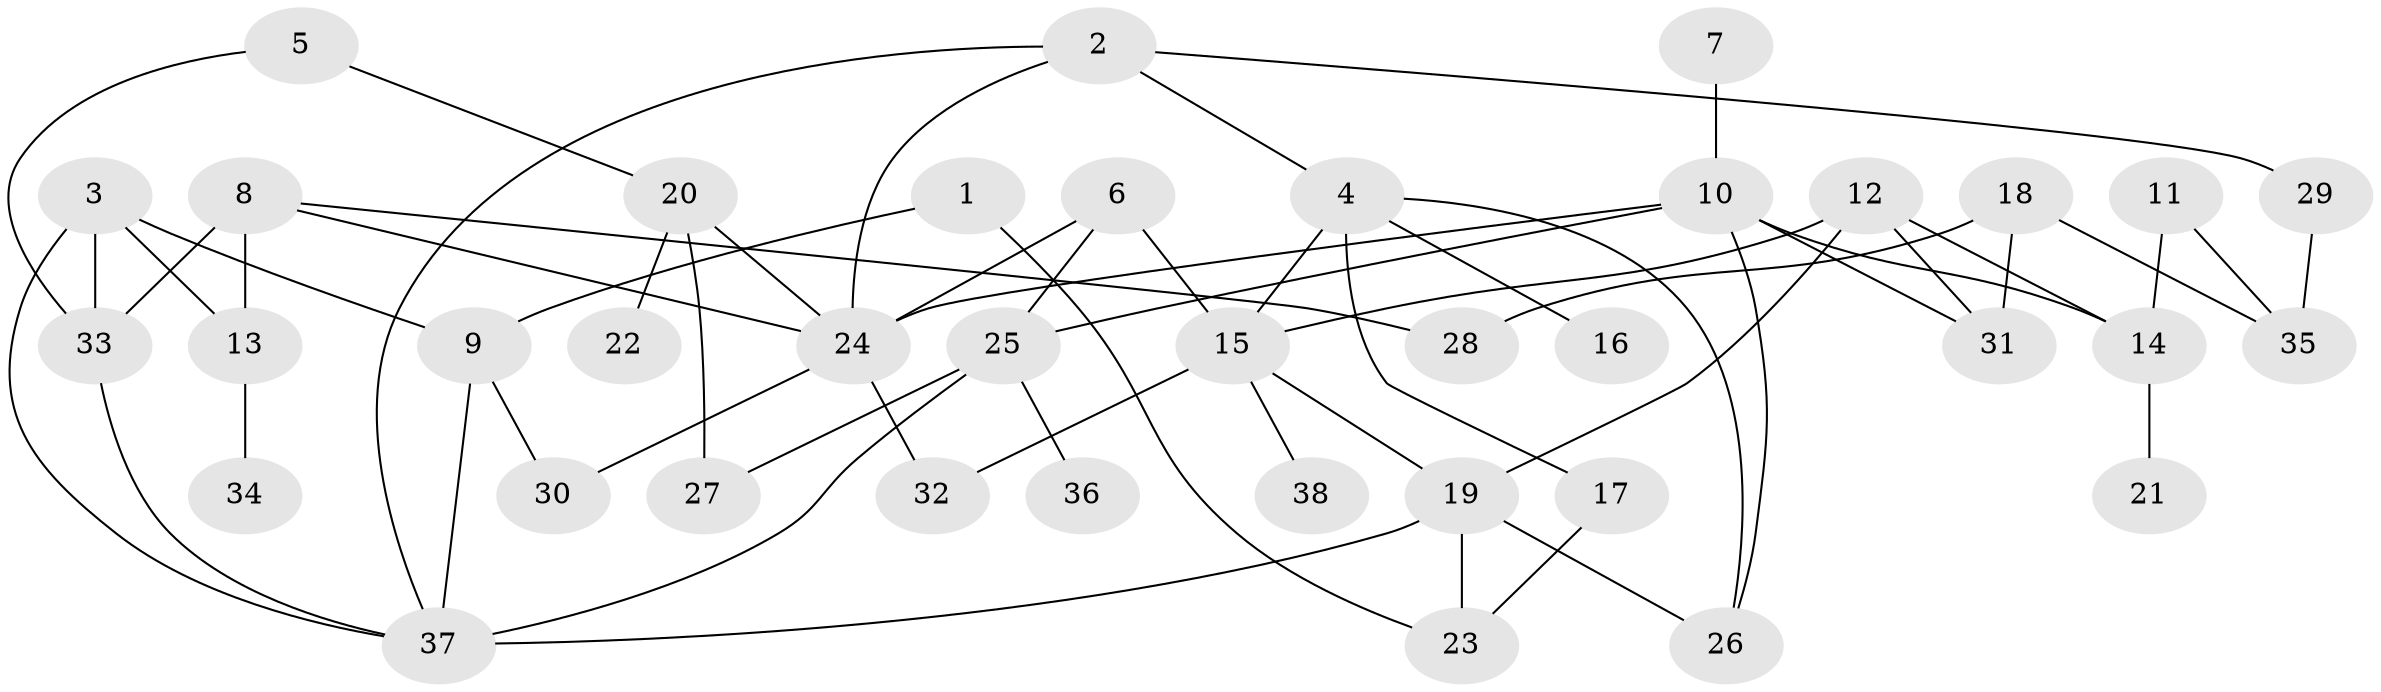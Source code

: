 // original degree distribution, {3: 0.19658119658119658, 7: 0.017094017094017096, 4: 0.11965811965811966, 5: 0.03418803418803419, 6: 0.017094017094017096, 2: 0.3162393162393162, 1: 0.29914529914529914}
// Generated by graph-tools (version 1.1) at 2025/36/03/04/25 23:36:13]
// undirected, 38 vertices, 59 edges
graph export_dot {
  node [color=gray90,style=filled];
  1;
  2;
  3;
  4;
  5;
  6;
  7;
  8;
  9;
  10;
  11;
  12;
  13;
  14;
  15;
  16;
  17;
  18;
  19;
  20;
  21;
  22;
  23;
  24;
  25;
  26;
  27;
  28;
  29;
  30;
  31;
  32;
  33;
  34;
  35;
  36;
  37;
  38;
  1 -- 9 [weight=1.0];
  1 -- 23 [weight=1.0];
  2 -- 4 [weight=1.0];
  2 -- 24 [weight=1.0];
  2 -- 29 [weight=1.0];
  2 -- 37 [weight=1.0];
  3 -- 9 [weight=1.0];
  3 -- 13 [weight=1.0];
  3 -- 33 [weight=1.0];
  3 -- 37 [weight=1.0];
  4 -- 15 [weight=1.0];
  4 -- 16 [weight=1.0];
  4 -- 17 [weight=1.0];
  4 -- 26 [weight=1.0];
  5 -- 20 [weight=1.0];
  5 -- 33 [weight=1.0];
  6 -- 15 [weight=1.0];
  6 -- 24 [weight=1.0];
  6 -- 25 [weight=1.0];
  7 -- 10 [weight=1.0];
  8 -- 13 [weight=1.0];
  8 -- 24 [weight=1.0];
  8 -- 28 [weight=1.0];
  8 -- 33 [weight=1.0];
  9 -- 30 [weight=1.0];
  9 -- 37 [weight=1.0];
  10 -- 14 [weight=1.0];
  10 -- 24 [weight=1.0];
  10 -- 25 [weight=1.0];
  10 -- 26 [weight=1.0];
  10 -- 31 [weight=1.0];
  11 -- 14 [weight=1.0];
  11 -- 35 [weight=1.0];
  12 -- 14 [weight=1.0];
  12 -- 15 [weight=1.0];
  12 -- 19 [weight=1.0];
  12 -- 31 [weight=1.0];
  13 -- 34 [weight=1.0];
  14 -- 21 [weight=1.0];
  15 -- 19 [weight=1.0];
  15 -- 32 [weight=2.0];
  15 -- 38 [weight=1.0];
  17 -- 23 [weight=1.0];
  18 -- 28 [weight=1.0];
  18 -- 31 [weight=1.0];
  18 -- 35 [weight=1.0];
  19 -- 23 [weight=1.0];
  19 -- 26 [weight=1.0];
  19 -- 37 [weight=1.0];
  20 -- 22 [weight=1.0];
  20 -- 24 [weight=1.0];
  20 -- 27 [weight=1.0];
  24 -- 30 [weight=1.0];
  24 -- 32 [weight=1.0];
  25 -- 27 [weight=1.0];
  25 -- 36 [weight=1.0];
  25 -- 37 [weight=2.0];
  29 -- 35 [weight=1.0];
  33 -- 37 [weight=1.0];
}
